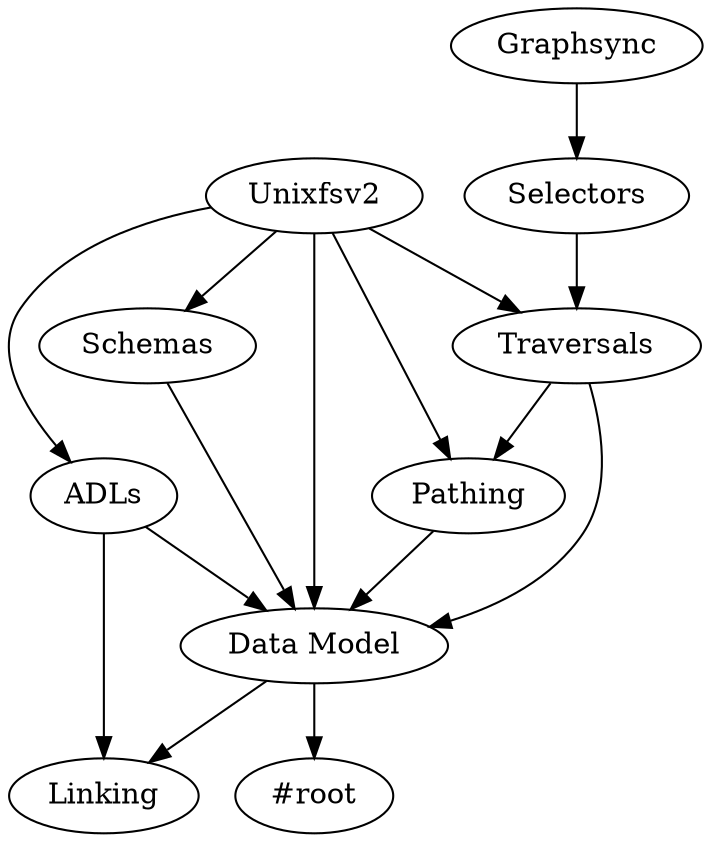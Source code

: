 digraph {
	"Pathing" -> "Data Model"
	"Traversals" -> {"Pathing", "Data Model"}
	"ADLs" -> {"Data Model", "Linking"}
	"Data Model" -> {"Linking", "#root"}
	"Schemas" -> "Data Model"
	"Selectors" -> "Traversals"
	"Graphsync" -> "Selectors"
	"Unixfsv2" -> {"Pathing", "Data Model", "Traversals", "ADLs"}
	"Unixfsv2" -> "Schemas" // dotted line
}

// literally everything that points to schemas does so with a dotted line,
// because you can *always* implement those things without a schema implementation in your langauge of choice or involved in your dev process... it'll just probably be more work.
